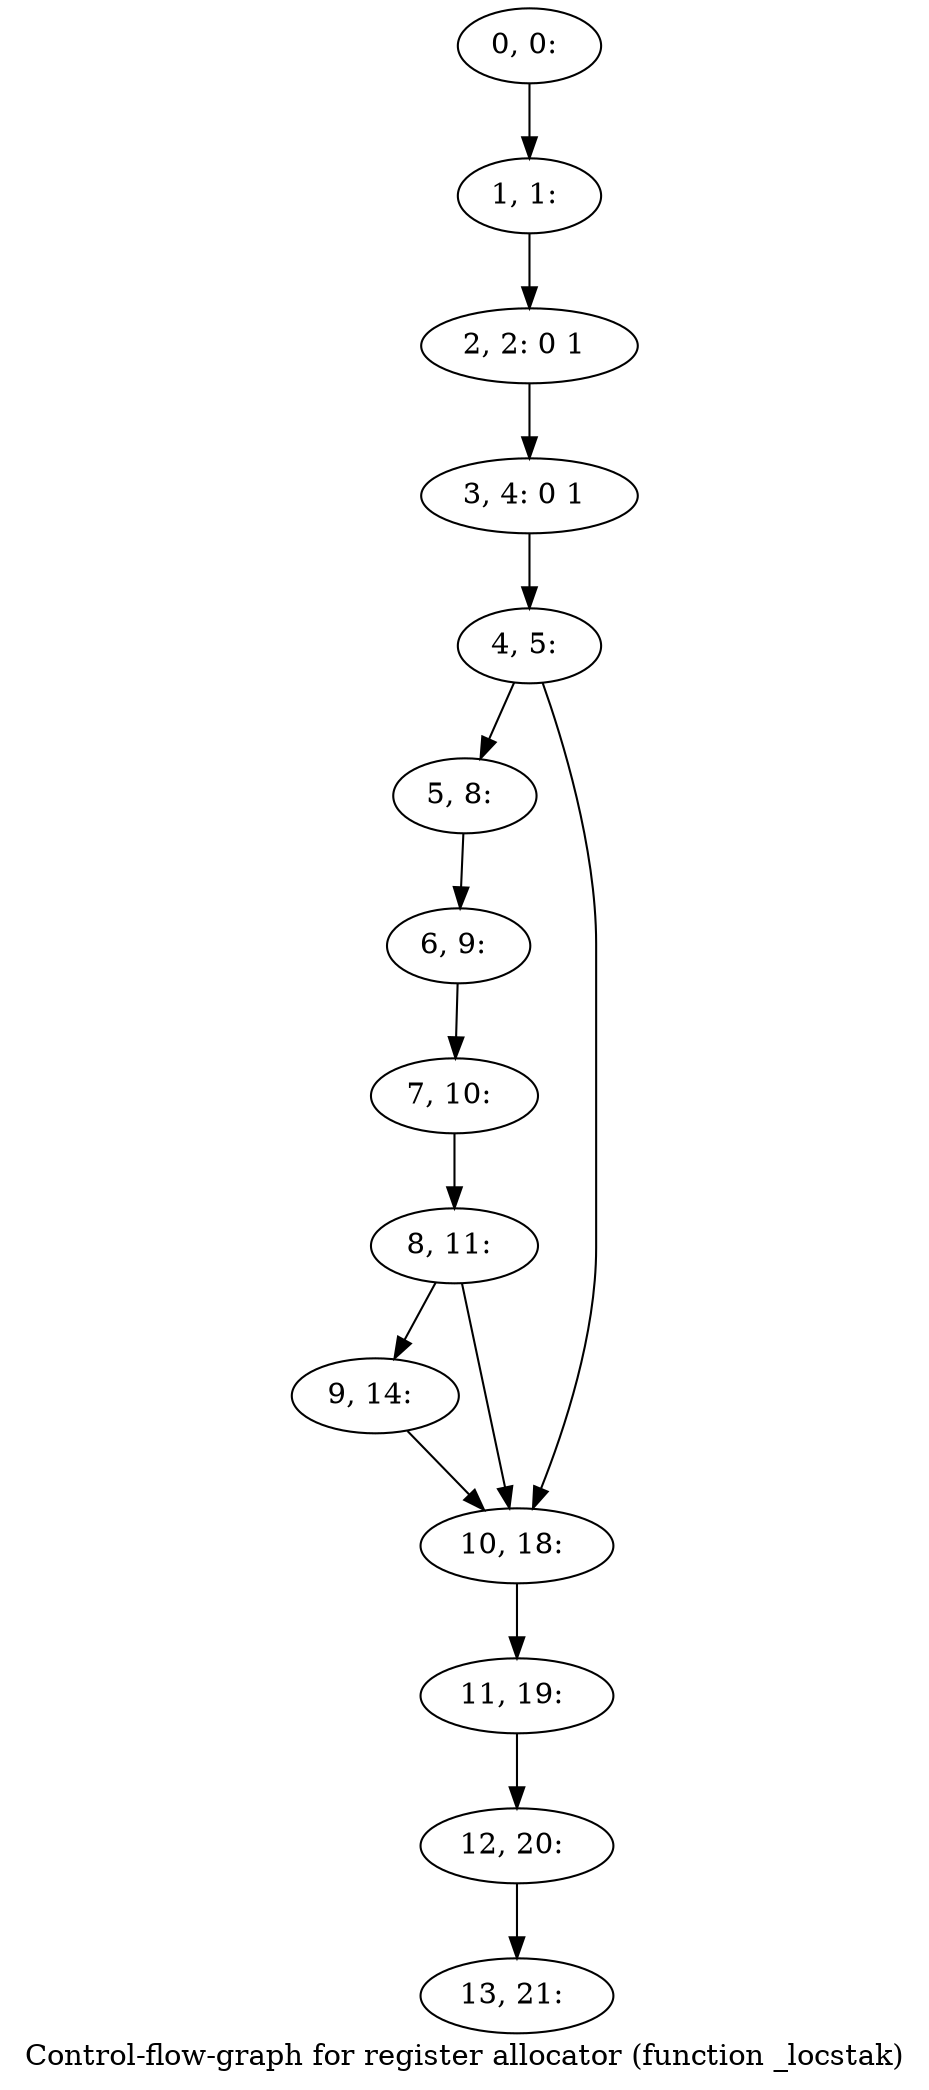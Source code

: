 digraph G {
graph [label="Control-flow-graph for register allocator (function _locstak)"]
0[label="0, 0: "];
1[label="1, 1: "];
2[label="2, 2: 0 1 "];
3[label="3, 4: 0 1 "];
4[label="4, 5: "];
5[label="5, 8: "];
6[label="6, 9: "];
7[label="7, 10: "];
8[label="8, 11: "];
9[label="9, 14: "];
10[label="10, 18: "];
11[label="11, 19: "];
12[label="12, 20: "];
13[label="13, 21: "];
0->1 ;
1->2 ;
2->3 ;
3->4 ;
4->5 ;
4->10 ;
5->6 ;
6->7 ;
7->8 ;
8->9 ;
8->10 ;
9->10 ;
10->11 ;
11->12 ;
12->13 ;
}
